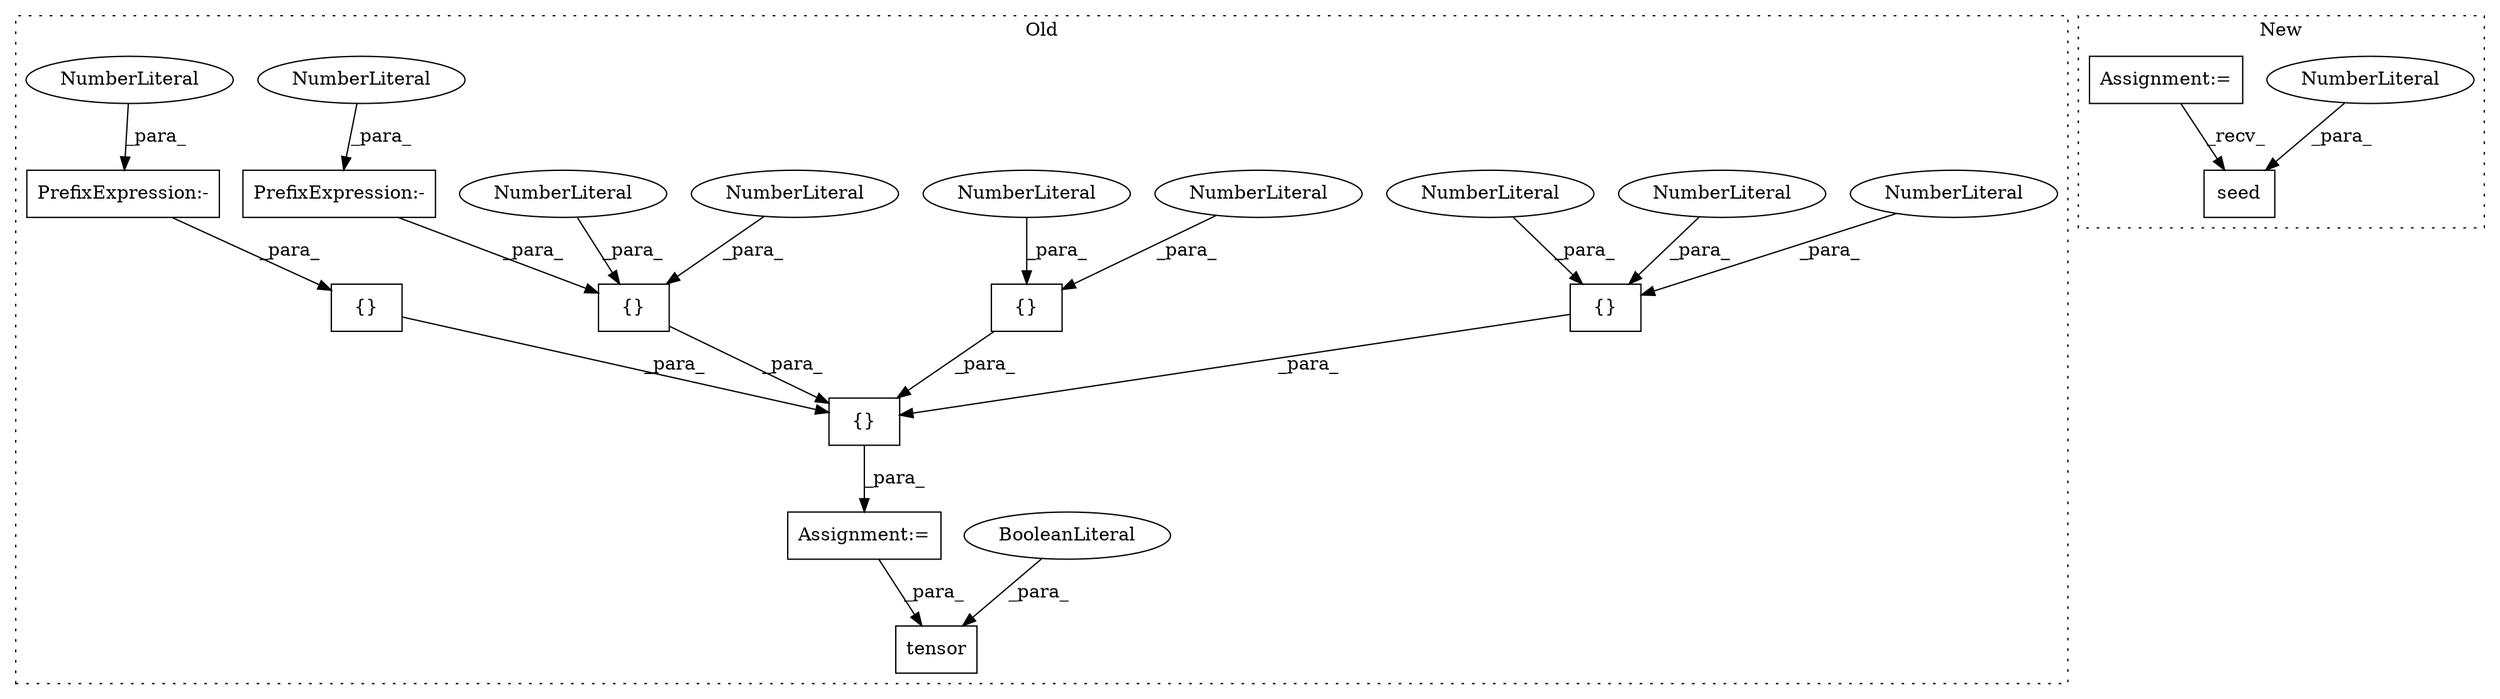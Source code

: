 digraph G {
subgraph cluster0 {
1 [label="tensor" a="32" s="2217,2245" l="7,1" shape="box"];
4 [label="{}" a="4" s="2117,2123" l="1,1" shape="box"];
5 [label="NumberLiteral" a="34" s="2118" l="1" shape="ellipse"];
6 [label="BooleanLiteral" a="9" s="2241" l="4" shape="ellipse"];
7 [label="{}" a="4" s="2126,2155" l="1,1" shape="box"];
8 [label="NumberLiteral" a="34" s="2120" l="1" shape="ellipse"];
9 [label="{}" a="4" s="2097,2156" l="1,1" shape="box"];
10 [label="NumberLiteral" a="34" s="2122" l="1" shape="ellipse"];
11 [label="{}" a="4" s="2108,2115" l="1,1" shape="box"];
12 [label="NumberLiteral" a="34" s="2112" l="1" shape="ellipse"];
13 [label="NumberLiteral" a="34" s="2114" l="1" shape="ellipse"];
14 [label="{}" a="4" s="2099,2106" l="1,1" shape="box"];
15 [label="NumberLiteral" a="34" s="2100" l="1" shape="ellipse"];
16 [label="NumberLiteral" a="34" s="2105" l="1" shape="ellipse"];
17 [label="PrefixExpression:-" a="38" s="2102" l="1" shape="box"];
18 [label="NumberLiteral" a="34" s="2103" l="1" shape="ellipse"];
19 [label="PrefixExpression:-" a="38" s="2138" l="1" shape="box"];
20 [label="NumberLiteral" a="34" s="2139" l="1" shape="ellipse"];
21 [label="Assignment:=" a="7" s="2083" l="1" shape="box"];
label = "Old";
style="dotted";
}
subgraph cluster1 {
2 [label="seed" a="32" s="3352,3358" l="5,1" shape="box"];
3 [label="NumberLiteral" a="34" s="3357" l="1" shape="ellipse"];
22 [label="Assignment:=" a="7" s="3034" l="6" shape="box"];
label = "New";
style="dotted";
}
3 -> 2 [label="_para_"];
4 -> 9 [label="_para_"];
5 -> 4 [label="_para_"];
6 -> 1 [label="_para_"];
7 -> 9 [label="_para_"];
8 -> 4 [label="_para_"];
9 -> 21 [label="_para_"];
10 -> 4 [label="_para_"];
11 -> 9 [label="_para_"];
12 -> 11 [label="_para_"];
13 -> 11 [label="_para_"];
14 -> 9 [label="_para_"];
15 -> 14 [label="_para_"];
16 -> 14 [label="_para_"];
17 -> 14 [label="_para_"];
18 -> 17 [label="_para_"];
19 -> 7 [label="_para_"];
20 -> 19 [label="_para_"];
21 -> 1 [label="_para_"];
22 -> 2 [label="_recv_"];
}
